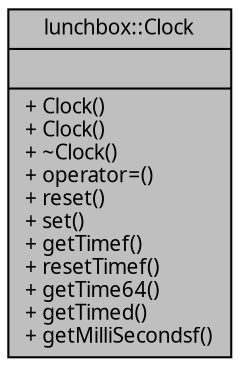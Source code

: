 digraph "lunchbox::Clock"
{
  edge [fontname="Sans",fontsize="10",labelfontname="Sans",labelfontsize="10"];
  node [fontname="Sans",fontsize="10",shape=record];
  Node1 [label="{lunchbox::Clock\n||+ Clock()\l+ Clock()\l+ ~Clock()\l+ operator=()\l+ reset()\l+ set()\l+ getTimef()\l+ resetTimef()\l+ getTime64()\l+ getTimed()\l+ getMilliSecondsf()\l}",height=0.2,width=0.4,color="black", fillcolor="grey75", style="filled" fontcolor="black"];
}
